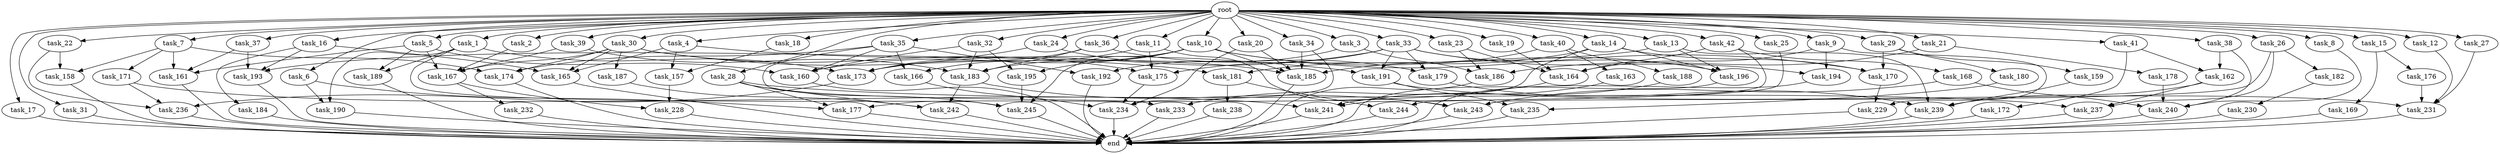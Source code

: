 digraph G {
  root [size="0.000000"];
  task_1 [size="1024.000000"];
  task_2 [size="1024.000000"];
  task_3 [size="1024.000000"];
  task_4 [size="1024.000000"];
  task_5 [size="1024.000000"];
  task_6 [size="1024.000000"];
  task_7 [size="1024.000000"];
  task_8 [size="1024.000000"];
  task_9 [size="1024.000000"];
  task_10 [size="1024.000000"];
  task_11 [size="1024.000000"];
  task_12 [size="1024.000000"];
  task_13 [size="1024.000000"];
  task_14 [size="1024.000000"];
  task_15 [size="1024.000000"];
  task_16 [size="1024.000000"];
  task_17 [size="1024.000000"];
  task_18 [size="1024.000000"];
  task_19 [size="1024.000000"];
  task_20 [size="1024.000000"];
  task_21 [size="1024.000000"];
  task_22 [size="1024.000000"];
  task_23 [size="1024.000000"];
  task_24 [size="1024.000000"];
  task_25 [size="1024.000000"];
  task_26 [size="1024.000000"];
  task_27 [size="1024.000000"];
  task_28 [size="1024.000000"];
  task_29 [size="1024.000000"];
  task_30 [size="1024.000000"];
  task_31 [size="1024.000000"];
  task_32 [size="1024.000000"];
  task_33 [size="1024.000000"];
  task_34 [size="1024.000000"];
  task_35 [size="1024.000000"];
  task_36 [size="1024.000000"];
  task_37 [size="1024.000000"];
  task_38 [size="1024.000000"];
  task_39 [size="1024.000000"];
  task_40 [size="1024.000000"];
  task_41 [size="1024.000000"];
  task_42 [size="1024.000000"];
  task_157 [size="455266533376.000000"];
  task_158 [size="841813590016.000000"];
  task_159 [size="309237645312.000000"];
  task_160 [size="1520418422784.000000"];
  task_161 [size="695784701952.000000"];
  task_162 [size="154618822656.000000"];
  task_163 [size="420906795008.000000"];
  task_164 [size="489626271744.000000"];
  task_165 [size="188978561024.000000"];
  task_166 [size="764504178688.000000"];
  task_167 [size="1125281431552.000000"];
  task_168 [size="137438953472.000000"];
  task_169 [size="549755813888.000000"];
  task_170 [size="1039382085632.000000"];
  task_171 [size="420906795008.000000"];
  task_172 [size="77309411328.000000"];
  task_173 [size="1580547964928.000000"];
  task_174 [size="1047972020224.000000"];
  task_175 [size="429496729600.000000"];
  task_176 [size="549755813888.000000"];
  task_177 [size="1752346656768.000000"];
  task_178 [size="309237645312.000000"];
  task_179 [size="687194767360.000000"];
  task_180 [size="309237645312.000000"];
  task_181 [size="111669149696.000000"];
  task_182 [size="137438953472.000000"];
  task_183 [size="1597727834112.000000"];
  task_184 [size="77309411328.000000"];
  task_185 [size="2224793059328.000000"];
  task_186 [size="523986010112.000000"];
  task_187 [size="77309411328.000000"];
  task_188 [size="420906795008.000000"];
  task_189 [size="171798691840.000000"];
  task_190 [size="893353197568.000000"];
  task_191 [size="171798691840.000000"];
  task_192 [size="627065225216.000000"];
  task_193 [size="635655159808.000000"];
  task_194 [size="214748364800.000000"];
  task_195 [size="833223655424.000000"];
  task_196 [size="1288490188800.000000"];
  task_228 [size="833223655424.000000"];
  task_229 [size="386547056640.000000"];
  task_230 [size="695784701952.000000"];
  task_231 [size="1090921693184.000000"];
  task_232 [size="695784701952.000000"];
  task_233 [size="1245540515840.000000"];
  task_234 [size="420906795008.000000"];
  task_235 [size="635655159808.000000"];
  task_236 [size="1391569403904.000000"];
  task_237 [size="1030792151040.000000"];
  task_238 [size="695784701952.000000"];
  task_239 [size="1864015806464.000000"];
  task_240 [size="1116691496960.000000"];
  task_241 [size="1529008357376.000000"];
  task_242 [size="1589137899520.000000"];
  task_243 [size="1468878815232.000000"];
  task_244 [size="833223655424.000000"];
  task_245 [size="1898375544832.000000"];
  end [size="0.000000"];

  root -> task_1 [size="1.000000"];
  root -> task_2 [size="1.000000"];
  root -> task_3 [size="1.000000"];
  root -> task_4 [size="1.000000"];
  root -> task_5 [size="1.000000"];
  root -> task_6 [size="1.000000"];
  root -> task_7 [size="1.000000"];
  root -> task_8 [size="1.000000"];
  root -> task_9 [size="1.000000"];
  root -> task_10 [size="1.000000"];
  root -> task_11 [size="1.000000"];
  root -> task_12 [size="1.000000"];
  root -> task_13 [size="1.000000"];
  root -> task_14 [size="1.000000"];
  root -> task_15 [size="1.000000"];
  root -> task_16 [size="1.000000"];
  root -> task_17 [size="1.000000"];
  root -> task_18 [size="1.000000"];
  root -> task_19 [size="1.000000"];
  root -> task_20 [size="1.000000"];
  root -> task_21 [size="1.000000"];
  root -> task_22 [size="1.000000"];
  root -> task_23 [size="1.000000"];
  root -> task_24 [size="1.000000"];
  root -> task_25 [size="1.000000"];
  root -> task_26 [size="1.000000"];
  root -> task_27 [size="1.000000"];
  root -> task_28 [size="1.000000"];
  root -> task_29 [size="1.000000"];
  root -> task_30 [size="1.000000"];
  root -> task_31 [size="1.000000"];
  root -> task_32 [size="1.000000"];
  root -> task_33 [size="1.000000"];
  root -> task_34 [size="1.000000"];
  root -> task_35 [size="1.000000"];
  root -> task_36 [size="1.000000"];
  root -> task_37 [size="1.000000"];
  root -> task_38 [size="1.000000"];
  root -> task_39 [size="1.000000"];
  root -> task_40 [size="1.000000"];
  root -> task_41 [size="1.000000"];
  root -> task_42 [size="1.000000"];
  task_1 -> task_173 [size="33554432.000000"];
  task_1 -> task_189 [size="33554432.000000"];
  task_1 -> task_190 [size="33554432.000000"];
  task_1 -> task_245 [size="33554432.000000"];
  task_2 -> task_167 [size="679477248.000000"];
  task_3 -> task_186 [size="75497472.000000"];
  task_3 -> task_192 [size="75497472.000000"];
  task_4 -> task_157 [size="33554432.000000"];
  task_4 -> task_165 [size="33554432.000000"];
  task_4 -> task_191 [size="33554432.000000"];
  task_5 -> task_160 [size="134217728.000000"];
  task_5 -> task_161 [size="134217728.000000"];
  task_5 -> task_167 [size="134217728.000000"];
  task_5 -> task_189 [size="134217728.000000"];
  task_6 -> task_177 [size="838860800.000000"];
  task_6 -> task_190 [size="838860800.000000"];
  task_7 -> task_158 [size="411041792.000000"];
  task_7 -> task_161 [size="411041792.000000"];
  task_7 -> task_171 [size="411041792.000000"];
  task_7 -> task_174 [size="411041792.000000"];
  task_8 -> task_240 [size="301989888.000000"];
  task_9 -> task_164 [size="75497472.000000"];
  task_9 -> task_194 [size="75497472.000000"];
  task_9 -> task_229 [size="75497472.000000"];
  task_10 -> task_160 [size="679477248.000000"];
  task_10 -> task_170 [size="679477248.000000"];
  task_10 -> task_183 [size="679477248.000000"];
  task_10 -> task_185 [size="679477248.000000"];
  task_10 -> task_195 [size="679477248.000000"];
  task_10 -> task_196 [size="679477248.000000"];
  task_10 -> task_245 [size="679477248.000000"];
  task_11 -> task_166 [size="209715200.000000"];
  task_11 -> task_175 [size="209715200.000000"];
  task_11 -> task_243 [size="209715200.000000"];
  task_12 -> task_231 [size="209715200.000000"];
  task_13 -> task_193 [size="411041792.000000"];
  task_13 -> task_196 [size="411041792.000000"];
  task_13 -> task_239 [size="411041792.000000"];
  task_14 -> task_170 [size="33554432.000000"];
  task_14 -> task_177 [size="33554432.000000"];
  task_14 -> task_181 [size="33554432.000000"];
  task_14 -> task_196 [size="33554432.000000"];
  task_15 -> task_169 [size="536870912.000000"];
  task_15 -> task_176 [size="536870912.000000"];
  task_16 -> task_165 [size="75497472.000000"];
  task_16 -> task_184 [size="75497472.000000"];
  task_16 -> task_193 [size="75497472.000000"];
  task_17 -> end [size="1.000000"];
  task_18 -> task_157 [size="411041792.000000"];
  task_19 -> task_164 [size="134217728.000000"];
  task_20 -> task_185 [size="33554432.000000"];
  task_20 -> task_234 [size="33554432.000000"];
  task_21 -> task_178 [size="301989888.000000"];
  task_21 -> task_186 [size="301989888.000000"];
  task_22 -> task_158 [size="411041792.000000"];
  task_22 -> task_236 [size="411041792.000000"];
  task_23 -> task_164 [size="134217728.000000"];
  task_23 -> task_186 [size="134217728.000000"];
  task_24 -> task_173 [size="838860800.000000"];
  task_24 -> task_185 [size="838860800.000000"];
  task_25 -> task_244 [size="134217728.000000"];
  task_26 -> task_182 [size="134217728.000000"];
  task_26 -> task_237 [size="134217728.000000"];
  task_26 -> task_243 [size="134217728.000000"];
  task_27 -> task_231 [size="33554432.000000"];
  task_28 -> task_177 [size="838860800.000000"];
  task_28 -> task_237 [size="838860800.000000"];
  task_28 -> task_242 [size="838860800.000000"];
  task_28 -> task_245 [size="838860800.000000"];
  task_29 -> task_159 [size="301989888.000000"];
  task_29 -> task_170 [size="301989888.000000"];
  task_29 -> task_180 [size="301989888.000000"];
  task_30 -> task_165 [size="75497472.000000"];
  task_30 -> task_167 [size="75497472.000000"];
  task_30 -> task_174 [size="75497472.000000"];
  task_30 -> task_175 [size="75497472.000000"];
  task_30 -> task_181 [size="75497472.000000"];
  task_30 -> task_187 [size="75497472.000000"];
  task_31 -> end [size="1.000000"];
  task_32 -> task_160 [size="134217728.000000"];
  task_32 -> task_183 [size="134217728.000000"];
  task_32 -> task_195 [size="134217728.000000"];
  task_33 -> task_173 [size="134217728.000000"];
  task_33 -> task_175 [size="134217728.000000"];
  task_33 -> task_179 [size="134217728.000000"];
  task_33 -> task_191 [size="134217728.000000"];
  task_33 -> task_194 [size="134217728.000000"];
  task_33 -> task_196 [size="134217728.000000"];
  task_34 -> task_185 [size="209715200.000000"];
  task_34 -> task_234 [size="209715200.000000"];
  task_35 -> task_160 [size="536870912.000000"];
  task_35 -> task_166 [size="536870912.000000"];
  task_35 -> task_174 [size="536870912.000000"];
  task_35 -> task_192 [size="536870912.000000"];
  task_35 -> task_233 [size="536870912.000000"];
  task_36 -> task_173 [size="536870912.000000"];
  task_36 -> task_179 [size="536870912.000000"];
  task_36 -> task_183 [size="536870912.000000"];
  task_37 -> task_161 [size="134217728.000000"];
  task_37 -> task_193 [size="134217728.000000"];
  task_38 -> task_162 [size="75497472.000000"];
  task_38 -> task_240 [size="75497472.000000"];
  task_39 -> task_167 [size="209715200.000000"];
  task_39 -> task_183 [size="209715200.000000"];
  task_40 -> task_163 [size="411041792.000000"];
  task_40 -> task_185 [size="411041792.000000"];
  task_40 -> task_188 [size="411041792.000000"];
  task_41 -> task_162 [size="75497472.000000"];
  task_41 -> task_172 [size="75497472.000000"];
  task_42 -> task_164 [size="134217728.000000"];
  task_42 -> task_168 [size="134217728.000000"];
  task_42 -> task_241 [size="134217728.000000"];
  task_157 -> task_228 [size="134217728.000000"];
  task_158 -> end [size="1.000000"];
  task_159 -> task_239 [size="838860800.000000"];
  task_160 -> end [size="1.000000"];
  task_161 -> end [size="1.000000"];
  task_162 -> task_237 [size="33554432.000000"];
  task_162 -> task_239 [size="33554432.000000"];
  task_163 -> task_241 [size="536870912.000000"];
  task_164 -> task_233 [size="679477248.000000"];
  task_165 -> end [size="1.000000"];
  task_166 -> task_234 [size="134217728.000000"];
  task_167 -> task_228 [size="679477248.000000"];
  task_167 -> task_232 [size="679477248.000000"];
  task_168 -> task_240 [size="679477248.000000"];
  task_168 -> task_243 [size="679477248.000000"];
  task_169 -> end [size="1.000000"];
  task_170 -> task_229 [size="301989888.000000"];
  task_171 -> task_236 [size="411041792.000000"];
  task_171 -> task_241 [size="411041792.000000"];
  task_172 -> end [size="1.000000"];
  task_173 -> task_236 [size="536870912.000000"];
  task_174 -> end [size="1.000000"];
  task_175 -> task_234 [size="33554432.000000"];
  task_176 -> task_231 [size="411041792.000000"];
  task_177 -> end [size="1.000000"];
  task_178 -> task_240 [size="33554432.000000"];
  task_179 -> task_239 [size="536870912.000000"];
  task_180 -> task_235 [size="209715200.000000"];
  task_181 -> task_238 [size="679477248.000000"];
  task_181 -> task_244 [size="679477248.000000"];
  task_182 -> task_230 [size="679477248.000000"];
  task_183 -> task_242 [size="411041792.000000"];
  task_183 -> task_243 [size="411041792.000000"];
  task_184 -> end [size="1.000000"];
  task_185 -> end [size="1.000000"];
  task_186 -> end [size="1.000000"];
  task_187 -> task_242 [size="301989888.000000"];
  task_188 -> task_241 [size="411041792.000000"];
  task_189 -> end [size="1.000000"];
  task_190 -> end [size="1.000000"];
  task_191 -> task_231 [size="411041792.000000"];
  task_191 -> task_235 [size="411041792.000000"];
  task_192 -> end [size="1.000000"];
  task_193 -> end [size="1.000000"];
  task_194 -> end [size="1.000000"];
  task_195 -> task_245 [size="301989888.000000"];
  task_196 -> end [size="1.000000"];
  task_228 -> end [size="1.000000"];
  task_229 -> end [size="1.000000"];
  task_230 -> end [size="1.000000"];
  task_231 -> end [size="1.000000"];
  task_232 -> end [size="1.000000"];
  task_233 -> end [size="1.000000"];
  task_234 -> end [size="1.000000"];
  task_235 -> end [size="1.000000"];
  task_236 -> end [size="1.000000"];
  task_237 -> end [size="1.000000"];
  task_238 -> end [size="1.000000"];
  task_239 -> end [size="1.000000"];
  task_240 -> end [size="1.000000"];
  task_241 -> end [size="1.000000"];
  task_242 -> end [size="1.000000"];
  task_243 -> end [size="1.000000"];
  task_244 -> end [size="1.000000"];
  task_245 -> end [size="1.000000"];
}
